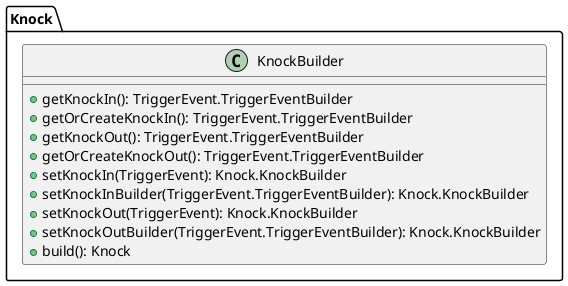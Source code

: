 @startuml

    class Knock.KnockBuilder [[Knock.KnockBuilder.html]] {
        +getKnockIn(): TriggerEvent.TriggerEventBuilder
        +getOrCreateKnockIn(): TriggerEvent.TriggerEventBuilder
        +getKnockOut(): TriggerEvent.TriggerEventBuilder
        +getOrCreateKnockOut(): TriggerEvent.TriggerEventBuilder
        +setKnockIn(TriggerEvent): Knock.KnockBuilder
        +setKnockInBuilder(TriggerEvent.TriggerEventBuilder): Knock.KnockBuilder
        +setKnockOut(TriggerEvent): Knock.KnockBuilder
        +setKnockOutBuilder(TriggerEvent.TriggerEventBuilder): Knock.KnockBuilder
        +build(): Knock
    }

@enduml

